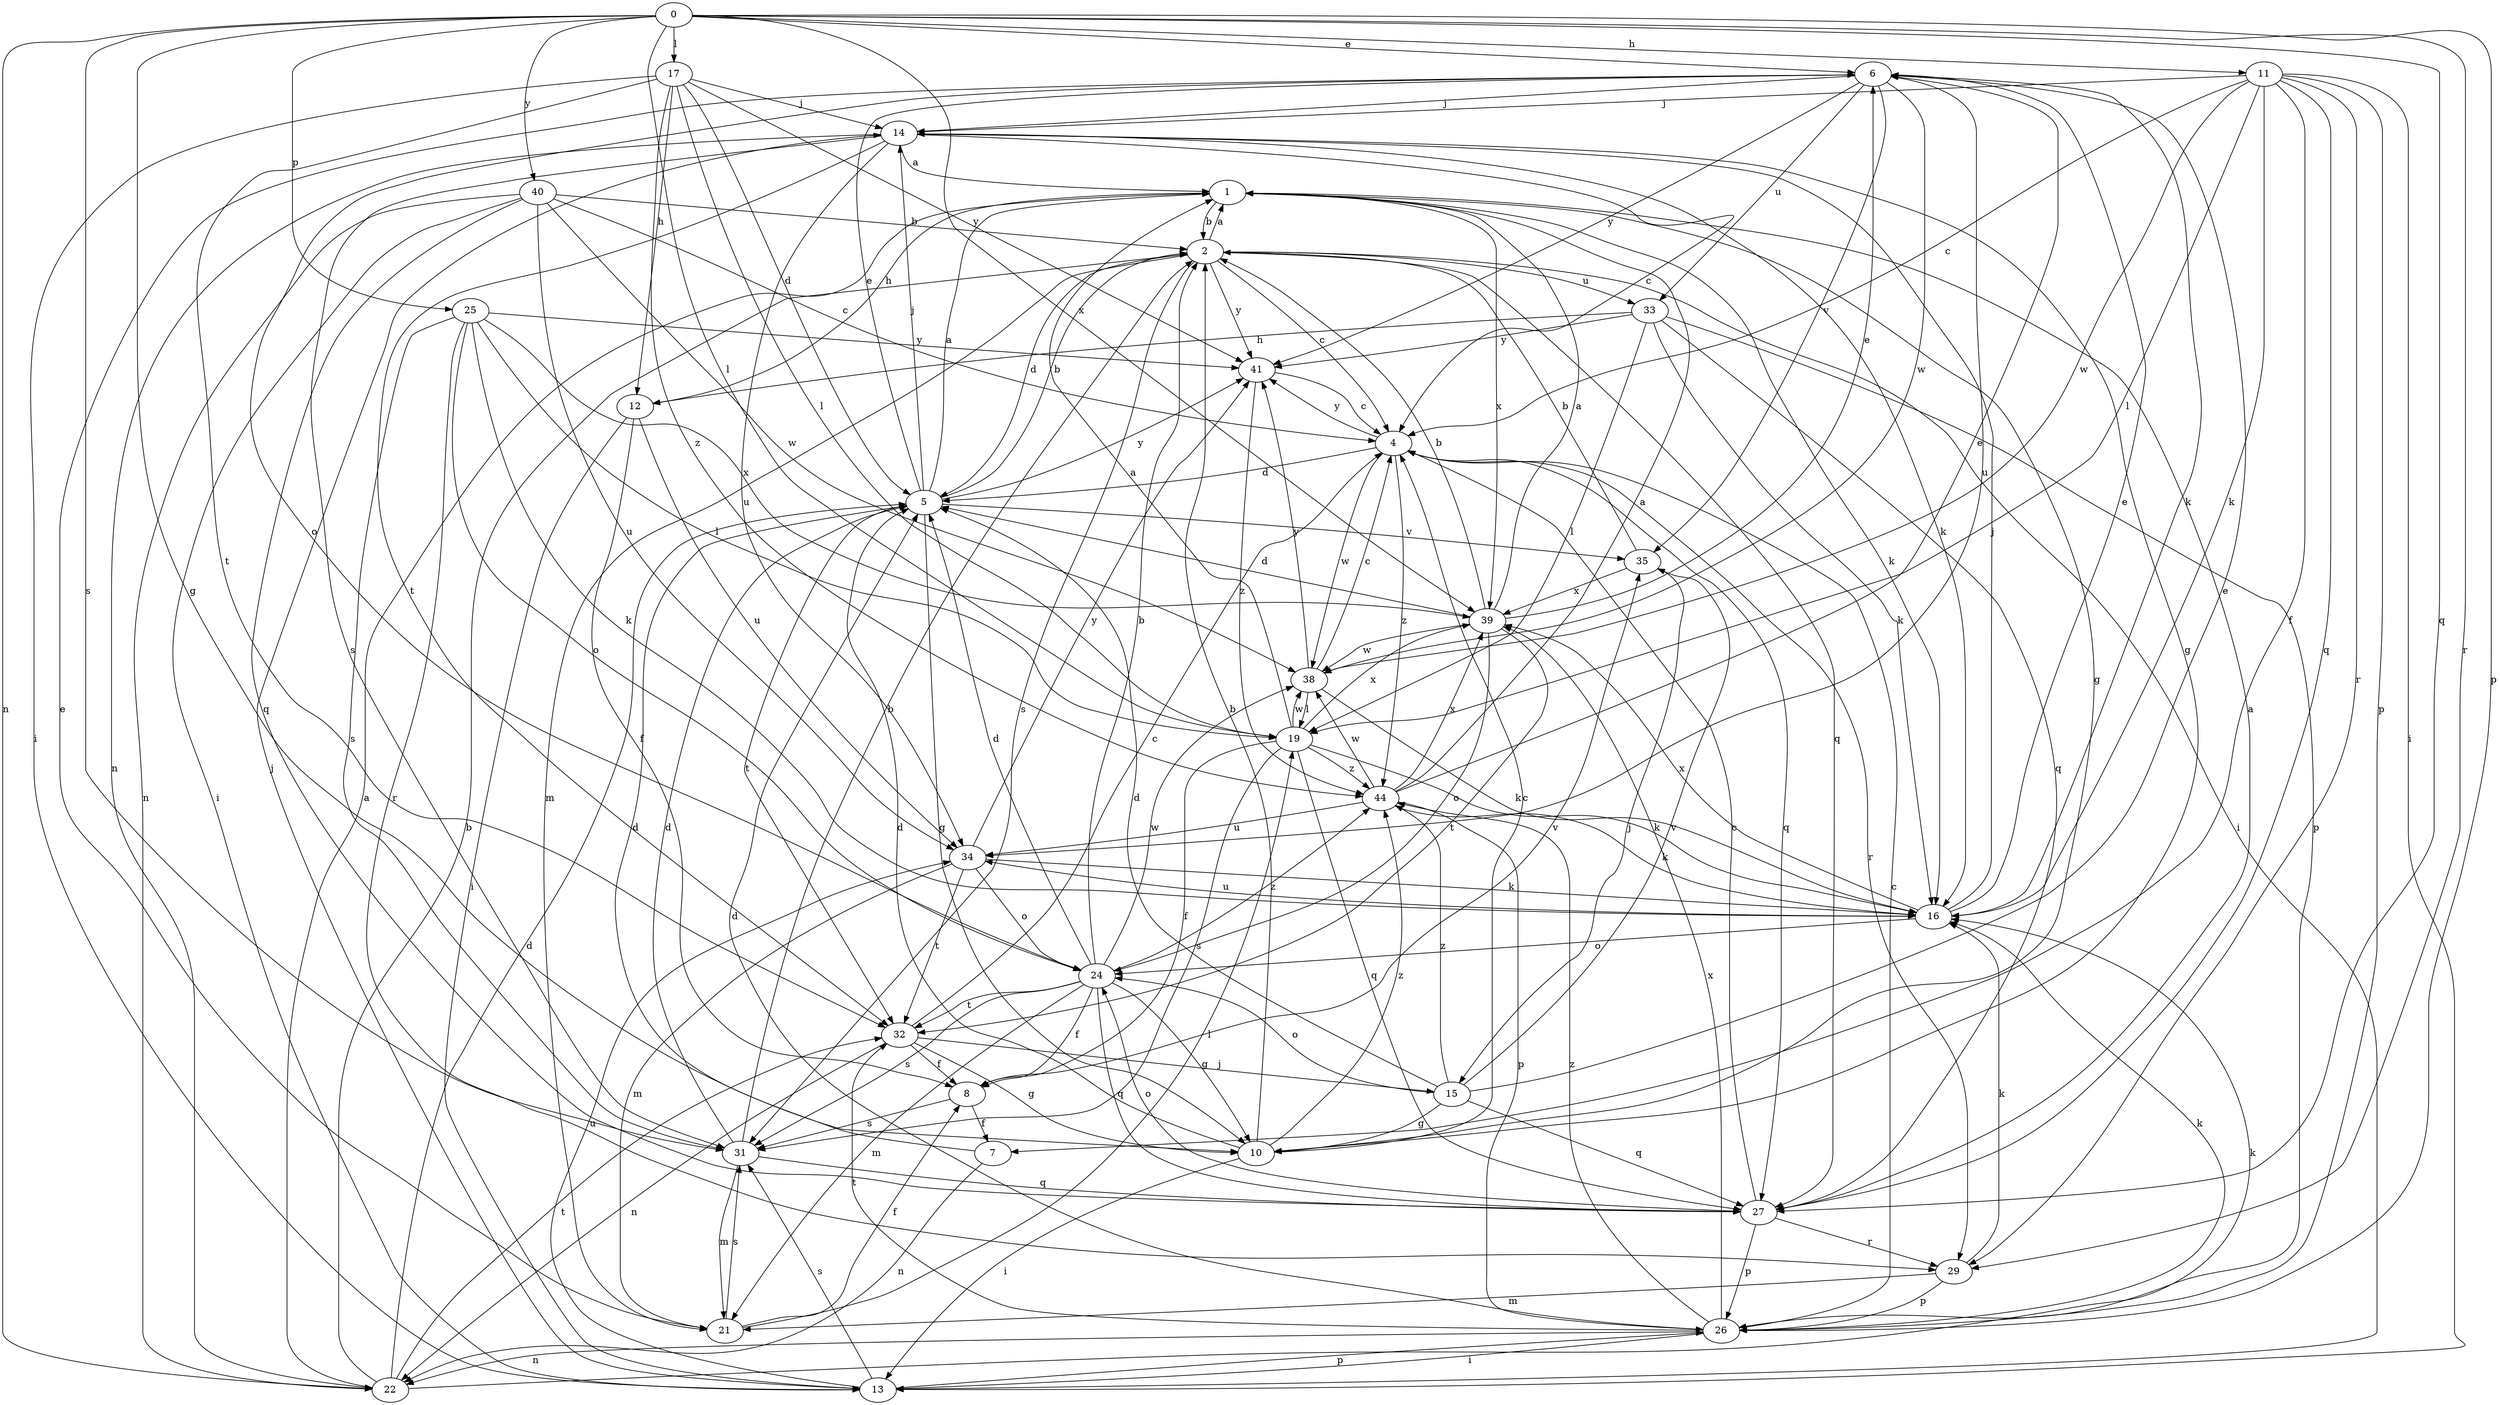 strict digraph  {
0;
1;
2;
4;
5;
6;
7;
8;
10;
11;
12;
13;
14;
15;
16;
17;
19;
21;
22;
24;
25;
26;
27;
29;
31;
32;
33;
34;
35;
38;
39;
40;
41;
44;
0 -> 6  [label=e];
0 -> 10  [label=g];
0 -> 11  [label=h];
0 -> 17  [label=l];
0 -> 19  [label=l];
0 -> 22  [label=n];
0 -> 25  [label=p];
0 -> 26  [label=p];
0 -> 27  [label=q];
0 -> 29  [label=r];
0 -> 31  [label=s];
0 -> 39  [label=x];
0 -> 40  [label=y];
1 -> 2  [label=b];
1 -> 10  [label=g];
1 -> 12  [label=h];
1 -> 16  [label=k];
1 -> 39  [label=x];
2 -> 1  [label=a];
2 -> 4  [label=c];
2 -> 5  [label=d];
2 -> 13  [label=i];
2 -> 21  [label=m];
2 -> 27  [label=q];
2 -> 31  [label=s];
2 -> 33  [label=u];
2 -> 41  [label=y];
4 -> 5  [label=d];
4 -> 27  [label=q];
4 -> 29  [label=r];
4 -> 38  [label=w];
4 -> 41  [label=y];
4 -> 44  [label=z];
5 -> 1  [label=a];
5 -> 2  [label=b];
5 -> 6  [label=e];
5 -> 10  [label=g];
5 -> 14  [label=j];
5 -> 32  [label=t];
5 -> 35  [label=v];
5 -> 41  [label=y];
6 -> 14  [label=j];
6 -> 16  [label=k];
6 -> 24  [label=o];
6 -> 33  [label=u];
6 -> 34  [label=u];
6 -> 35  [label=v];
6 -> 38  [label=w];
6 -> 41  [label=y];
7 -> 5  [label=d];
7 -> 22  [label=n];
8 -> 7  [label=f];
8 -> 31  [label=s];
8 -> 35  [label=v];
10 -> 2  [label=b];
10 -> 4  [label=c];
10 -> 5  [label=d];
10 -> 13  [label=i];
10 -> 44  [label=z];
11 -> 4  [label=c];
11 -> 7  [label=f];
11 -> 13  [label=i];
11 -> 14  [label=j];
11 -> 16  [label=k];
11 -> 19  [label=l];
11 -> 26  [label=p];
11 -> 27  [label=q];
11 -> 29  [label=r];
11 -> 38  [label=w];
12 -> 8  [label=f];
12 -> 13  [label=i];
12 -> 34  [label=u];
13 -> 14  [label=j];
13 -> 26  [label=p];
13 -> 31  [label=s];
13 -> 34  [label=u];
14 -> 1  [label=a];
14 -> 4  [label=c];
14 -> 10  [label=g];
14 -> 16  [label=k];
14 -> 22  [label=n];
14 -> 31  [label=s];
14 -> 32  [label=t];
14 -> 34  [label=u];
15 -> 5  [label=d];
15 -> 6  [label=e];
15 -> 10  [label=g];
15 -> 24  [label=o];
15 -> 27  [label=q];
15 -> 35  [label=v];
15 -> 44  [label=z];
16 -> 6  [label=e];
16 -> 14  [label=j];
16 -> 24  [label=o];
16 -> 34  [label=u];
16 -> 39  [label=x];
17 -> 5  [label=d];
17 -> 12  [label=h];
17 -> 13  [label=i];
17 -> 14  [label=j];
17 -> 19  [label=l];
17 -> 32  [label=t];
17 -> 41  [label=y];
17 -> 44  [label=z];
19 -> 1  [label=a];
19 -> 8  [label=f];
19 -> 16  [label=k];
19 -> 27  [label=q];
19 -> 31  [label=s];
19 -> 38  [label=w];
19 -> 39  [label=x];
19 -> 44  [label=z];
21 -> 6  [label=e];
21 -> 8  [label=f];
21 -> 19  [label=l];
21 -> 31  [label=s];
22 -> 1  [label=a];
22 -> 2  [label=b];
22 -> 5  [label=d];
22 -> 16  [label=k];
22 -> 32  [label=t];
24 -> 2  [label=b];
24 -> 5  [label=d];
24 -> 8  [label=f];
24 -> 10  [label=g];
24 -> 21  [label=m];
24 -> 27  [label=q];
24 -> 31  [label=s];
24 -> 32  [label=t];
24 -> 38  [label=w];
24 -> 44  [label=z];
25 -> 16  [label=k];
25 -> 19  [label=l];
25 -> 24  [label=o];
25 -> 29  [label=r];
25 -> 31  [label=s];
25 -> 39  [label=x];
25 -> 41  [label=y];
26 -> 4  [label=c];
26 -> 5  [label=d];
26 -> 13  [label=i];
26 -> 16  [label=k];
26 -> 22  [label=n];
26 -> 32  [label=t];
26 -> 39  [label=x];
26 -> 44  [label=z];
27 -> 1  [label=a];
27 -> 4  [label=c];
27 -> 24  [label=o];
27 -> 26  [label=p];
27 -> 29  [label=r];
29 -> 16  [label=k];
29 -> 21  [label=m];
29 -> 26  [label=p];
31 -> 2  [label=b];
31 -> 5  [label=d];
31 -> 21  [label=m];
31 -> 27  [label=q];
32 -> 4  [label=c];
32 -> 8  [label=f];
32 -> 10  [label=g];
32 -> 15  [label=j];
32 -> 22  [label=n];
33 -> 12  [label=h];
33 -> 16  [label=k];
33 -> 19  [label=l];
33 -> 26  [label=p];
33 -> 27  [label=q];
33 -> 41  [label=y];
34 -> 16  [label=k];
34 -> 21  [label=m];
34 -> 24  [label=o];
34 -> 32  [label=t];
34 -> 41  [label=y];
35 -> 2  [label=b];
35 -> 15  [label=j];
35 -> 39  [label=x];
38 -> 4  [label=c];
38 -> 16  [label=k];
38 -> 19  [label=l];
38 -> 41  [label=y];
39 -> 1  [label=a];
39 -> 2  [label=b];
39 -> 5  [label=d];
39 -> 6  [label=e];
39 -> 24  [label=o];
39 -> 32  [label=t];
39 -> 38  [label=w];
40 -> 2  [label=b];
40 -> 4  [label=c];
40 -> 13  [label=i];
40 -> 22  [label=n];
40 -> 27  [label=q];
40 -> 34  [label=u];
40 -> 38  [label=w];
41 -> 4  [label=c];
41 -> 44  [label=z];
44 -> 1  [label=a];
44 -> 6  [label=e];
44 -> 16  [label=k];
44 -> 26  [label=p];
44 -> 34  [label=u];
44 -> 38  [label=w];
44 -> 39  [label=x];
}
